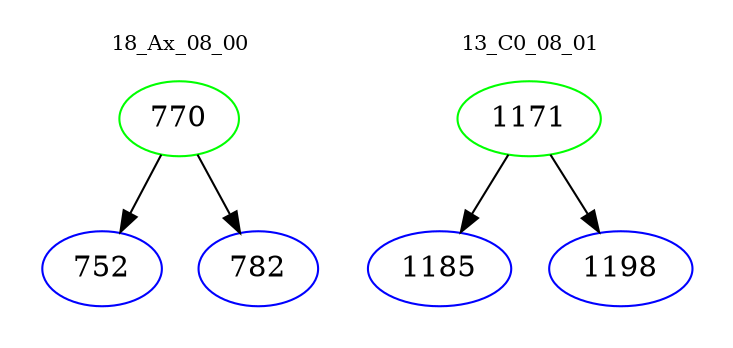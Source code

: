 digraph{
subgraph cluster_0 {
color = white
label = "18_Ax_08_00";
fontsize=10;
T0_770 [label="770", color="green"]
T0_770 -> T0_752 [color="black"]
T0_752 [label="752", color="blue"]
T0_770 -> T0_782 [color="black"]
T0_782 [label="782", color="blue"]
}
subgraph cluster_1 {
color = white
label = "13_C0_08_01";
fontsize=10;
T1_1171 [label="1171", color="green"]
T1_1171 -> T1_1185 [color="black"]
T1_1185 [label="1185", color="blue"]
T1_1171 -> T1_1198 [color="black"]
T1_1198 [label="1198", color="blue"]
}
}
